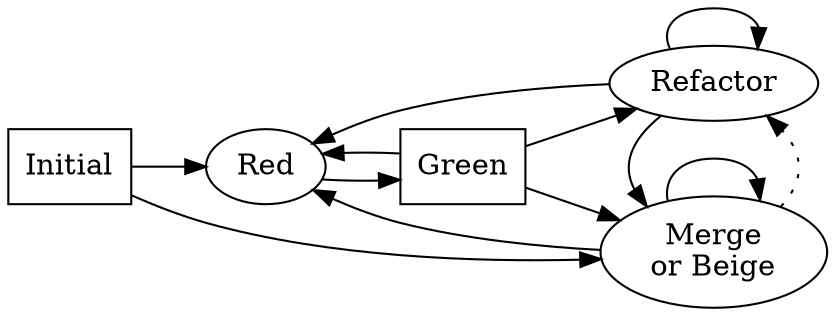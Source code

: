 digraph commit_states {
	rankdir="LR";

	red [label="Red"];
	{
		rank=same;
		mb [label="Merge\nor Beige"];
		refactor [label="Refactor"];
	}
	node [shape=box];
	initial [label="Initial"];
	green [label="Green"];

	initial -> red;
	initial -> mb [constraint=false];

	red -> green;

	green -> red;
	green -> mb;
	green -> refactor;

	mb -> red;
	mb -> refactor [style=dotted];
	mb -> mb;

	refactor -> red;
	refactor -> refactor;
	refactor -> mb;
}
